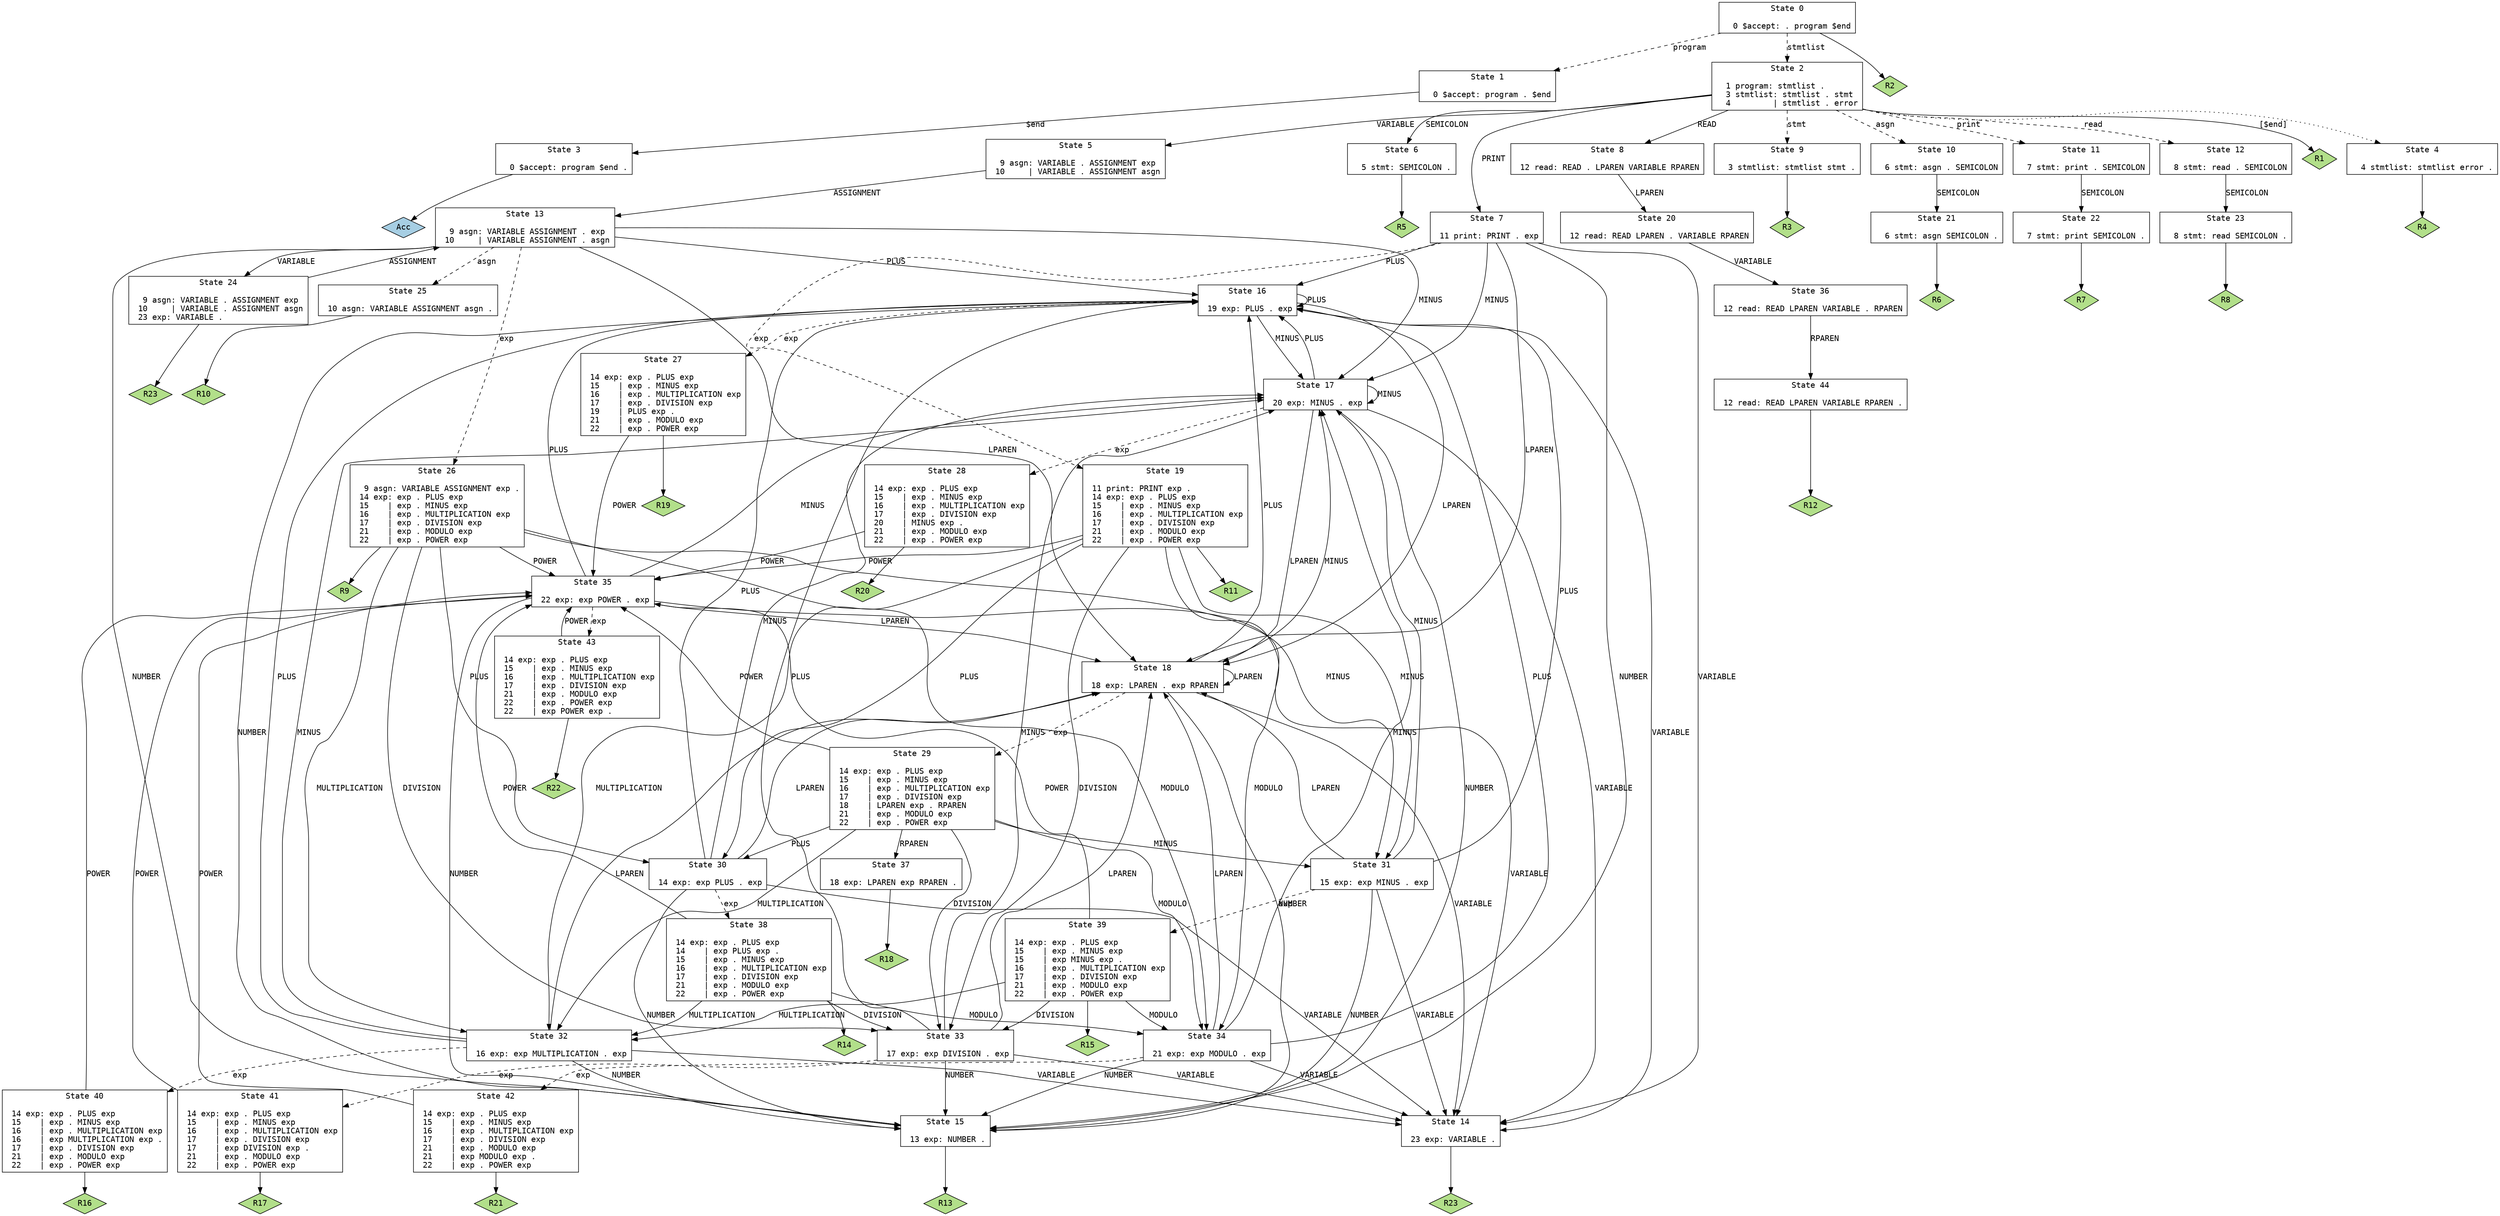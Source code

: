 // Generated by GNU Bison 3.0.2.
// Report bugs to <bug-bison@gnu.org>.
// Home page: <http://www.gnu.org/software/bison/>.

digraph "interpreter.y"
{
  node [fontname = courier, shape = box, colorscheme = paired6]
  edge [fontname = courier]

  0 [label="State 0\n\l  0 $accept: . program $end\l"]
  0 -> 1 [style=dashed label="program"]
  0 -> 2 [style=dashed label="stmtlist"]
  0 -> "0R2" [style=solid]
 "0R2" [label="R2", fillcolor=3, shape=diamond, style=filled]
  1 [label="State 1\n\l  0 $accept: program . $end\l"]
  1 -> 3 [style=solid label="$end"]
  2 [label="State 2\n\l  1 program: stmtlist .\l  3 stmtlist: stmtlist . stmt\l  4         | stmtlist . error\l"]
  2 -> 4 [style=dotted]
  2 -> 5 [style=solid label="VARIABLE"]
  2 -> 6 [style=solid label="SEMICOLON"]
  2 -> 7 [style=solid label="PRINT"]
  2 -> 8 [style=solid label="READ"]
  2 -> 9 [style=dashed label="stmt"]
  2 -> 10 [style=dashed label="asgn"]
  2 -> 11 [style=dashed label="print"]
  2 -> 12 [style=dashed label="read"]
  2 -> "2R1" [label="[$end]", style=solid]
 "2R1" [label="R1", fillcolor=3, shape=diamond, style=filled]
  3 [label="State 3\n\l  0 $accept: program $end .\l"]
  3 -> "3R0" [style=solid]
 "3R0" [label="Acc", fillcolor=1, shape=diamond, style=filled]
  4 [label="State 4\n\l  4 stmtlist: stmtlist error .\l"]
  4 -> "4R4" [style=solid]
 "4R4" [label="R4", fillcolor=3, shape=diamond, style=filled]
  5 [label="State 5\n\l  9 asgn: VARIABLE . ASSIGNMENT exp\l 10     | VARIABLE . ASSIGNMENT asgn\l"]
  5 -> 13 [style=solid label="ASSIGNMENT"]
  6 [label="State 6\n\l  5 stmt: SEMICOLON .\l"]
  6 -> "6R5" [style=solid]
 "6R5" [label="R5", fillcolor=3, shape=diamond, style=filled]
  7 [label="State 7\n\l 11 print: PRINT . exp\l"]
  7 -> 14 [style=solid label="VARIABLE"]
  7 -> 15 [style=solid label="NUMBER"]
  7 -> 16 [style=solid label="PLUS"]
  7 -> 17 [style=solid label="MINUS"]
  7 -> 18 [style=solid label="LPAREN"]
  7 -> 19 [style=dashed label="exp"]
  8 [label="State 8\n\l 12 read: READ . LPAREN VARIABLE RPAREN\l"]
  8 -> 20 [style=solid label="LPAREN"]
  9 [label="State 9\n\l  3 stmtlist: stmtlist stmt .\l"]
  9 -> "9R3" [style=solid]
 "9R3" [label="R3", fillcolor=3, shape=diamond, style=filled]
  10 [label="State 10\n\l  6 stmt: asgn . SEMICOLON\l"]
  10 -> 21 [style=solid label="SEMICOLON"]
  11 [label="State 11\n\l  7 stmt: print . SEMICOLON\l"]
  11 -> 22 [style=solid label="SEMICOLON"]
  12 [label="State 12\n\l  8 stmt: read . SEMICOLON\l"]
  12 -> 23 [style=solid label="SEMICOLON"]
  13 [label="State 13\n\l  9 asgn: VARIABLE ASSIGNMENT . exp\l 10     | VARIABLE ASSIGNMENT . asgn\l"]
  13 -> 24 [style=solid label="VARIABLE"]
  13 -> 15 [style=solid label="NUMBER"]
  13 -> 16 [style=solid label="PLUS"]
  13 -> 17 [style=solid label="MINUS"]
  13 -> 18 [style=solid label="LPAREN"]
  13 -> 25 [style=dashed label="asgn"]
  13 -> 26 [style=dashed label="exp"]
  14 [label="State 14\n\l 23 exp: VARIABLE .\l"]
  14 -> "14R23" [style=solid]
 "14R23" [label="R23", fillcolor=3, shape=diamond, style=filled]
  15 [label="State 15\n\l 13 exp: NUMBER .\l"]
  15 -> "15R13" [style=solid]
 "15R13" [label="R13", fillcolor=3, shape=diamond, style=filled]
  16 [label="State 16\n\l 19 exp: PLUS . exp\l"]
  16 -> 14 [style=solid label="VARIABLE"]
  16 -> 15 [style=solid label="NUMBER"]
  16 -> 16 [style=solid label="PLUS"]
  16 -> 17 [style=solid label="MINUS"]
  16 -> 18 [style=solid label="LPAREN"]
  16 -> 27 [style=dashed label="exp"]
  17 [label="State 17\n\l 20 exp: MINUS . exp\l"]
  17 -> 14 [style=solid label="VARIABLE"]
  17 -> 15 [style=solid label="NUMBER"]
  17 -> 16 [style=solid label="PLUS"]
  17 -> 17 [style=solid label="MINUS"]
  17 -> 18 [style=solid label="LPAREN"]
  17 -> 28 [style=dashed label="exp"]
  18 [label="State 18\n\l 18 exp: LPAREN . exp RPAREN\l"]
  18 -> 14 [style=solid label="VARIABLE"]
  18 -> 15 [style=solid label="NUMBER"]
  18 -> 16 [style=solid label="PLUS"]
  18 -> 17 [style=solid label="MINUS"]
  18 -> 18 [style=solid label="LPAREN"]
  18 -> 29 [style=dashed label="exp"]
  19 [label="State 19\n\l 11 print: PRINT exp .\l 14 exp: exp . PLUS exp\l 15    | exp . MINUS exp\l 16    | exp . MULTIPLICATION exp\l 17    | exp . DIVISION exp\l 21    | exp . MODULO exp\l 22    | exp . POWER exp\l"]
  19 -> 30 [style=solid label="PLUS"]
  19 -> 31 [style=solid label="MINUS"]
  19 -> 32 [style=solid label="MULTIPLICATION"]
  19 -> 33 [style=solid label="DIVISION"]
  19 -> 34 [style=solid label="MODULO"]
  19 -> 35 [style=solid label="POWER"]
  19 -> "19R11" [style=solid]
 "19R11" [label="R11", fillcolor=3, shape=diamond, style=filled]
  20 [label="State 20\n\l 12 read: READ LPAREN . VARIABLE RPAREN\l"]
  20 -> 36 [style=solid label="VARIABLE"]
  21 [label="State 21\n\l  6 stmt: asgn SEMICOLON .\l"]
  21 -> "21R6" [style=solid]
 "21R6" [label="R6", fillcolor=3, shape=diamond, style=filled]
  22 [label="State 22\n\l  7 stmt: print SEMICOLON .\l"]
  22 -> "22R7" [style=solid]
 "22R7" [label="R7", fillcolor=3, shape=diamond, style=filled]
  23 [label="State 23\n\l  8 stmt: read SEMICOLON .\l"]
  23 -> "23R8" [style=solid]
 "23R8" [label="R8", fillcolor=3, shape=diamond, style=filled]
  24 [label="State 24\n\l  9 asgn: VARIABLE . ASSIGNMENT exp\l 10     | VARIABLE . ASSIGNMENT asgn\l 23 exp: VARIABLE .\l"]
  24 -> 13 [style=solid label="ASSIGNMENT"]
  24 -> "24R23" [style=solid]
 "24R23" [label="R23", fillcolor=3, shape=diamond, style=filled]
  25 [label="State 25\n\l 10 asgn: VARIABLE ASSIGNMENT asgn .\l"]
  25 -> "25R10" [style=solid]
 "25R10" [label="R10", fillcolor=3, shape=diamond, style=filled]
  26 [label="State 26\n\l  9 asgn: VARIABLE ASSIGNMENT exp .\l 14 exp: exp . PLUS exp\l 15    | exp . MINUS exp\l 16    | exp . MULTIPLICATION exp\l 17    | exp . DIVISION exp\l 21    | exp . MODULO exp\l 22    | exp . POWER exp\l"]
  26 -> 30 [style=solid label="PLUS"]
  26 -> 31 [style=solid label="MINUS"]
  26 -> 32 [style=solid label="MULTIPLICATION"]
  26 -> 33 [style=solid label="DIVISION"]
  26 -> 34 [style=solid label="MODULO"]
  26 -> 35 [style=solid label="POWER"]
  26 -> "26R9" [style=solid]
 "26R9" [label="R9", fillcolor=3, shape=diamond, style=filled]
  27 [label="State 27\n\l 14 exp: exp . PLUS exp\l 15    | exp . MINUS exp\l 16    | exp . MULTIPLICATION exp\l 17    | exp . DIVISION exp\l 19    | PLUS exp .\l 21    | exp . MODULO exp\l 22    | exp . POWER exp\l"]
  27 -> 35 [style=solid label="POWER"]
  27 -> "27R19" [style=solid]
 "27R19" [label="R19", fillcolor=3, shape=diamond, style=filled]
  28 [label="State 28\n\l 14 exp: exp . PLUS exp\l 15    | exp . MINUS exp\l 16    | exp . MULTIPLICATION exp\l 17    | exp . DIVISION exp\l 20    | MINUS exp .\l 21    | exp . MODULO exp\l 22    | exp . POWER exp\l"]
  28 -> 35 [style=solid label="POWER"]
  28 -> "28R20" [style=solid]
 "28R20" [label="R20", fillcolor=3, shape=diamond, style=filled]
  29 [label="State 29\n\l 14 exp: exp . PLUS exp\l 15    | exp . MINUS exp\l 16    | exp . MULTIPLICATION exp\l 17    | exp . DIVISION exp\l 18    | LPAREN exp . RPAREN\l 21    | exp . MODULO exp\l 22    | exp . POWER exp\l"]
  29 -> 30 [style=solid label="PLUS"]
  29 -> 31 [style=solid label="MINUS"]
  29 -> 32 [style=solid label="MULTIPLICATION"]
  29 -> 33 [style=solid label="DIVISION"]
  29 -> 34 [style=solid label="MODULO"]
  29 -> 37 [style=solid label="RPAREN"]
  29 -> 35 [style=solid label="POWER"]
  30 [label="State 30\n\l 14 exp: exp PLUS . exp\l"]
  30 -> 14 [style=solid label="VARIABLE"]
  30 -> 15 [style=solid label="NUMBER"]
  30 -> 16 [style=solid label="PLUS"]
  30 -> 17 [style=solid label="MINUS"]
  30 -> 18 [style=solid label="LPAREN"]
  30 -> 38 [style=dashed label="exp"]
  31 [label="State 31\n\l 15 exp: exp MINUS . exp\l"]
  31 -> 14 [style=solid label="VARIABLE"]
  31 -> 15 [style=solid label="NUMBER"]
  31 -> 16 [style=solid label="PLUS"]
  31 -> 17 [style=solid label="MINUS"]
  31 -> 18 [style=solid label="LPAREN"]
  31 -> 39 [style=dashed label="exp"]
  32 [label="State 32\n\l 16 exp: exp MULTIPLICATION . exp\l"]
  32 -> 14 [style=solid label="VARIABLE"]
  32 -> 15 [style=solid label="NUMBER"]
  32 -> 16 [style=solid label="PLUS"]
  32 -> 17 [style=solid label="MINUS"]
  32 -> 18 [style=solid label="LPAREN"]
  32 -> 40 [style=dashed label="exp"]
  33 [label="State 33\n\l 17 exp: exp DIVISION . exp\l"]
  33 -> 14 [style=solid label="VARIABLE"]
  33 -> 15 [style=solid label="NUMBER"]
  33 -> 16 [style=solid label="PLUS"]
  33 -> 17 [style=solid label="MINUS"]
  33 -> 18 [style=solid label="LPAREN"]
  33 -> 41 [style=dashed label="exp"]
  34 [label="State 34\n\l 21 exp: exp MODULO . exp\l"]
  34 -> 14 [style=solid label="VARIABLE"]
  34 -> 15 [style=solid label="NUMBER"]
  34 -> 16 [style=solid label="PLUS"]
  34 -> 17 [style=solid label="MINUS"]
  34 -> 18 [style=solid label="LPAREN"]
  34 -> 42 [style=dashed label="exp"]
  35 [label="State 35\n\l 22 exp: exp POWER . exp\l"]
  35 -> 14 [style=solid label="VARIABLE"]
  35 -> 15 [style=solid label="NUMBER"]
  35 -> 16 [style=solid label="PLUS"]
  35 -> 17 [style=solid label="MINUS"]
  35 -> 18 [style=solid label="LPAREN"]
  35 -> 43 [style=dashed label="exp"]
  36 [label="State 36\n\l 12 read: READ LPAREN VARIABLE . RPAREN\l"]
  36 -> 44 [style=solid label="RPAREN"]
  37 [label="State 37\n\l 18 exp: LPAREN exp RPAREN .\l"]
  37 -> "37R18" [style=solid]
 "37R18" [label="R18", fillcolor=3, shape=diamond, style=filled]
  38 [label="State 38\n\l 14 exp: exp . PLUS exp\l 14    | exp PLUS exp .\l 15    | exp . MINUS exp\l 16    | exp . MULTIPLICATION exp\l 17    | exp . DIVISION exp\l 21    | exp . MODULO exp\l 22    | exp . POWER exp\l"]
  38 -> 32 [style=solid label="MULTIPLICATION"]
  38 -> 33 [style=solid label="DIVISION"]
  38 -> 34 [style=solid label="MODULO"]
  38 -> 35 [style=solid label="POWER"]
  38 -> "38R14" [style=solid]
 "38R14" [label="R14", fillcolor=3, shape=diamond, style=filled]
  39 [label="State 39\n\l 14 exp: exp . PLUS exp\l 15    | exp . MINUS exp\l 15    | exp MINUS exp .\l 16    | exp . MULTIPLICATION exp\l 17    | exp . DIVISION exp\l 21    | exp . MODULO exp\l 22    | exp . POWER exp\l"]
  39 -> 32 [style=solid label="MULTIPLICATION"]
  39 -> 33 [style=solid label="DIVISION"]
  39 -> 34 [style=solid label="MODULO"]
  39 -> 35 [style=solid label="POWER"]
  39 -> "39R15" [style=solid]
 "39R15" [label="R15", fillcolor=3, shape=diamond, style=filled]
  40 [label="State 40\n\l 14 exp: exp . PLUS exp\l 15    | exp . MINUS exp\l 16    | exp . MULTIPLICATION exp\l 16    | exp MULTIPLICATION exp .\l 17    | exp . DIVISION exp\l 21    | exp . MODULO exp\l 22    | exp . POWER exp\l"]
  40 -> 35 [style=solid label="POWER"]
  40 -> "40R16" [style=solid]
 "40R16" [label="R16", fillcolor=3, shape=diamond, style=filled]
  41 [label="State 41\n\l 14 exp: exp . PLUS exp\l 15    | exp . MINUS exp\l 16    | exp . MULTIPLICATION exp\l 17    | exp . DIVISION exp\l 17    | exp DIVISION exp .\l 21    | exp . MODULO exp\l 22    | exp . POWER exp\l"]
  41 -> 35 [style=solid label="POWER"]
  41 -> "41R17" [style=solid]
 "41R17" [label="R17", fillcolor=3, shape=diamond, style=filled]
  42 [label="State 42\n\l 14 exp: exp . PLUS exp\l 15    | exp . MINUS exp\l 16    | exp . MULTIPLICATION exp\l 17    | exp . DIVISION exp\l 21    | exp . MODULO exp\l 21    | exp MODULO exp .\l 22    | exp . POWER exp\l"]
  42 -> 35 [style=solid label="POWER"]
  42 -> "42R21" [style=solid]
 "42R21" [label="R21", fillcolor=3, shape=diamond, style=filled]
  43 [label="State 43\n\l 14 exp: exp . PLUS exp\l 15    | exp . MINUS exp\l 16    | exp . MULTIPLICATION exp\l 17    | exp . DIVISION exp\l 21    | exp . MODULO exp\l 22    | exp . POWER exp\l 22    | exp POWER exp .\l"]
  43 -> 35 [style=solid label="POWER"]
  43 -> "43R22" [style=solid]
 "43R22" [label="R22", fillcolor=3, shape=diamond, style=filled]
  44 [label="State 44\n\l 12 read: READ LPAREN VARIABLE RPAREN .\l"]
  44 -> "44R12" [style=solid]
 "44R12" [label="R12", fillcolor=3, shape=diamond, style=filled]
}
